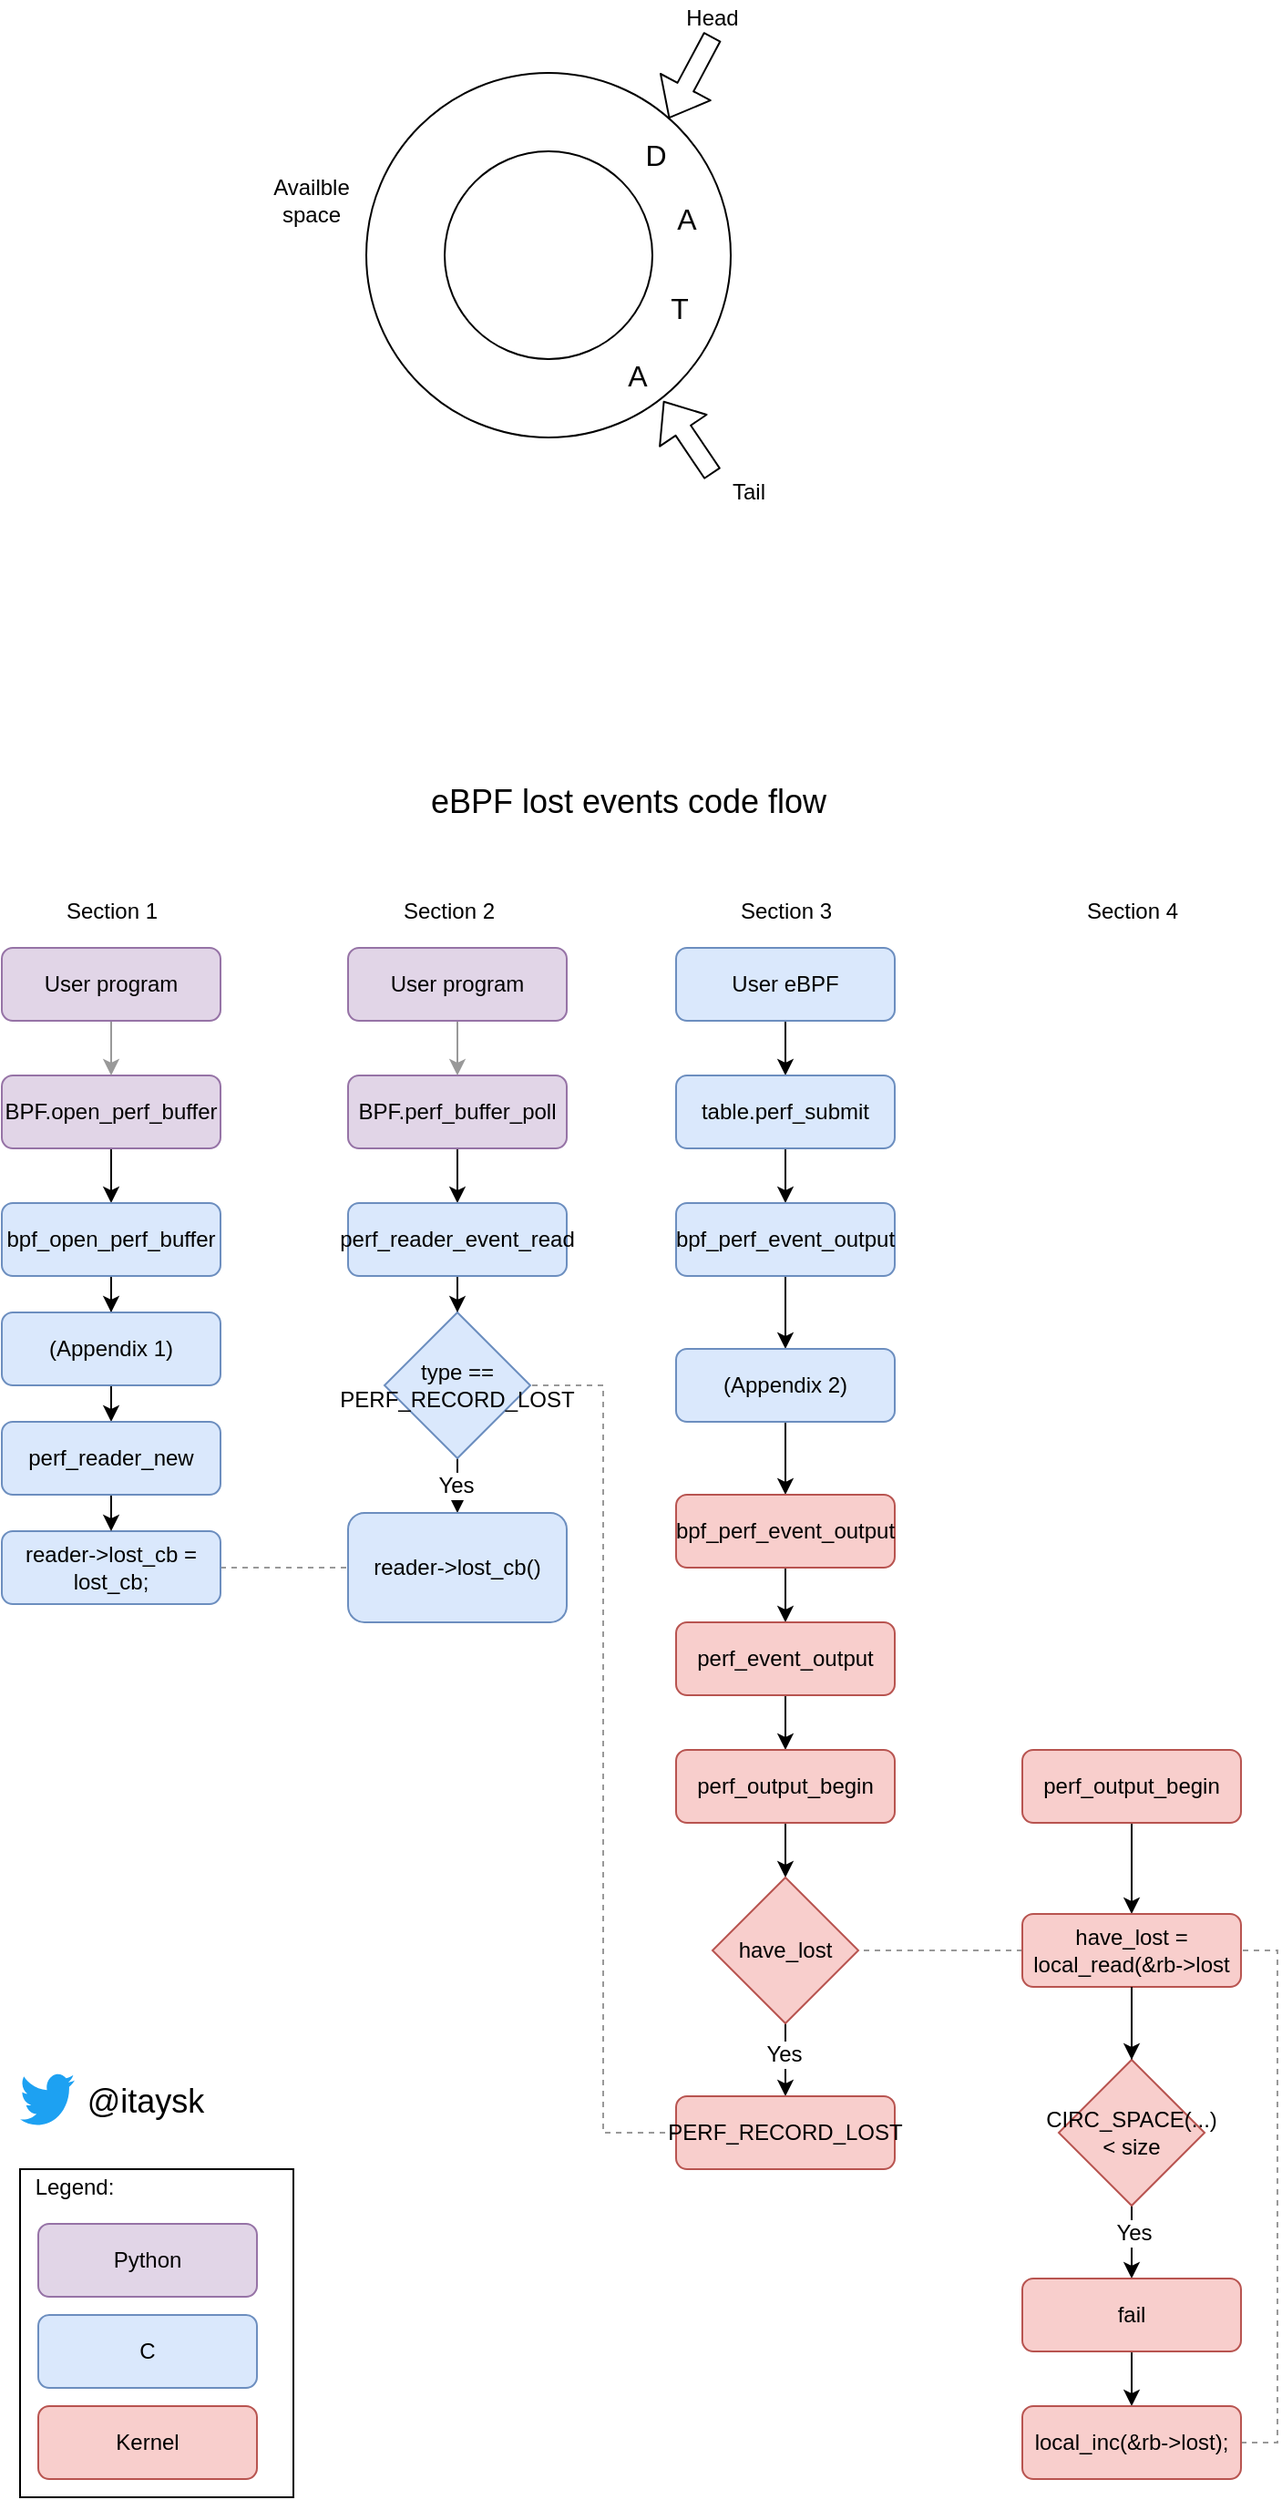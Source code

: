 <mxfile version="12.9.14" type="google"><diagram id="C5RBs43oDa-KdzZeNtuy" name="Page-1"><mxGraphModel dx="1186" dy="2817" grid="1" gridSize="10" guides="1" tooltips="1" connect="1" arrows="1" fold="1" page="1" pageScale="1" pageWidth="827" pageHeight="1169" math="0" shadow="0"><root><mxCell id="WIyWlLk6GJQsqaUBKTNV-0"/><mxCell id="WIyWlLk6GJQsqaUBKTNV-1" parent="WIyWlLk6GJQsqaUBKTNV-0"/><mxCell id="_O8QiDo8oWFeA05ioJwg-13" value="" style="rounded=0;whiteSpace=wrap;html=1;" parent="WIyWlLk6GJQsqaUBKTNV-1" vertex="1"><mxGeometry x="80" y="640" width="150" height="180" as="geometry"/></mxCell><mxCell id="t-BU8OHa_EUh7V615U-S-7" value="" style="edgeStyle=orthogonalEdgeStyle;rounded=0;orthogonalLoop=1;jettySize=auto;html=1;" parent="WIyWlLk6GJQsqaUBKTNV-1" source="WIyWlLk6GJQsqaUBKTNV-3" target="t-BU8OHa_EUh7V615U-S-6" edge="1"><mxGeometry relative="1" as="geometry"/></mxCell><mxCell id="WIyWlLk6GJQsqaUBKTNV-3" value="BPF.open_perf_buffer" style="rounded=1;whiteSpace=wrap;html=1;fontSize=12;glass=0;strokeWidth=1;shadow=0;fillColor=#e1d5e7;strokeColor=#9673a6;" parent="WIyWlLk6GJQsqaUBKTNV-1" vertex="1"><mxGeometry x="70" y="40" width="120" height="40" as="geometry"/></mxCell><mxCell id="_O8QiDo8oWFeA05ioJwg-10" style="edgeStyle=orthogonalEdgeStyle;rounded=0;orthogonalLoop=1;jettySize=auto;html=1;exitX=0.5;exitY=1;exitDx=0;exitDy=0;entryX=0.5;entryY=0;entryDx=0;entryDy=0;strokeColor=#999999;" parent="WIyWlLk6GJQsqaUBKTNV-1" source="WIyWlLk6GJQsqaUBKTNV-7" target="WIyWlLk6GJQsqaUBKTNV-3" edge="1"><mxGeometry relative="1" as="geometry"/></mxCell><mxCell id="WIyWlLk6GJQsqaUBKTNV-7" value="User program" style="rounded=1;whiteSpace=wrap;html=1;fontSize=12;glass=0;strokeWidth=1;shadow=0;fillColor=#e1d5e7;strokeColor=#9673a6;" parent="WIyWlLk6GJQsqaUBKTNV-1" vertex="1"><mxGeometry x="70" y="-30" width="120" height="40" as="geometry"/></mxCell><mxCell id="t-BU8OHa_EUh7V615U-S-10" value="" style="edgeStyle=orthogonalEdgeStyle;rounded=0;orthogonalLoop=1;jettySize=auto;html=1;" parent="WIyWlLk6GJQsqaUBKTNV-1" source="t-BU8OHa_EUh7V615U-S-6" target="t-BU8OHa_EUh7V615U-S-8" edge="1"><mxGeometry relative="1" as="geometry"/></mxCell><mxCell id="t-BU8OHa_EUh7V615U-S-6" value="bpf_open_perf_buffer" style="rounded=1;whiteSpace=wrap;html=1;fontSize=12;glass=0;strokeWidth=1;shadow=0;fillColor=#dae8fc;strokeColor=#6c8ebf;" parent="WIyWlLk6GJQsqaUBKTNV-1" vertex="1"><mxGeometry x="70" y="110" width="120" height="40" as="geometry"/></mxCell><mxCell id="_O8QiDo8oWFeA05ioJwg-3" style="edgeStyle=orthogonalEdgeStyle;rounded=0;orthogonalLoop=1;jettySize=auto;html=1;exitX=0.5;exitY=1;exitDx=0;exitDy=0;entryX=0.5;entryY=0;entryDx=0;entryDy=0;" parent="WIyWlLk6GJQsqaUBKTNV-1" source="t-BU8OHa_EUh7V615U-S-8" target="_O8QiDo8oWFeA05ioJwg-1" edge="1"><mxGeometry relative="1" as="geometry"/></mxCell><mxCell id="t-BU8OHa_EUh7V615U-S-8" value="(Appendix 1)" style="rounded=1;whiteSpace=wrap;html=1;fontSize=12;glass=0;strokeWidth=1;shadow=0;fillColor=#dae8fc;strokeColor=#6c8ebf;" parent="WIyWlLk6GJQsqaUBKTNV-1" vertex="1"><mxGeometry x="70" y="170" width="120" height="40" as="geometry"/></mxCell><mxCell id="t-BU8OHa_EUh7V615U-S-69" value="" style="edgeStyle=orthogonalEdgeStyle;rounded=0;orthogonalLoop=1;jettySize=auto;html=1;dashed=1;endArrow=none;endFill=0;strokeColor=#999999;" parent="WIyWlLk6GJQsqaUBKTNV-1" source="t-BU8OHa_EUh7V615U-S-9" target="t-BU8OHa_EUh7V615U-S-29" edge="1"><mxGeometry relative="1" as="geometry"/></mxCell><mxCell id="t-BU8OHa_EUh7V615U-S-9" value="reader-&amp;gt;lost_cb = lost_cb;" style="rounded=1;whiteSpace=wrap;html=1;fontSize=12;glass=0;strokeWidth=1;shadow=0;fillColor=#dae8fc;strokeColor=#6c8ebf;" parent="WIyWlLk6GJQsqaUBKTNV-1" vertex="1"><mxGeometry x="70" y="290" width="120" height="40" as="geometry"/></mxCell><mxCell id="t-BU8OHa_EUh7V615U-S-14" value="" style="edgeStyle=orthogonalEdgeStyle;rounded=0;orthogonalLoop=1;jettySize=auto;html=1;" parent="WIyWlLk6GJQsqaUBKTNV-1" source="t-BU8OHa_EUh7V615U-S-15" target="t-BU8OHa_EUh7V615U-S-20" edge="1"><mxGeometry relative="1" as="geometry"/></mxCell><mxCell id="t-BU8OHa_EUh7V615U-S-15" value="BPF.perf_buffer_poll" style="rounded=1;whiteSpace=wrap;html=1;fontSize=12;glass=0;strokeWidth=1;shadow=0;fillColor=#e1d5e7;strokeColor=#9673a6;" parent="WIyWlLk6GJQsqaUBKTNV-1" vertex="1"><mxGeometry x="260" y="40" width="120" height="40" as="geometry"/></mxCell><mxCell id="_O8QiDo8oWFeA05ioJwg-9" style="edgeStyle=orthogonalEdgeStyle;rounded=0;orthogonalLoop=1;jettySize=auto;html=1;exitX=0.5;exitY=1;exitDx=0;exitDy=0;entryX=0.5;entryY=0;entryDx=0;entryDy=0;strokeColor=#999999;" parent="WIyWlLk6GJQsqaUBKTNV-1" source="t-BU8OHa_EUh7V615U-S-18" target="t-BU8OHa_EUh7V615U-S-15" edge="1"><mxGeometry relative="1" as="geometry"/></mxCell><mxCell id="t-BU8OHa_EUh7V615U-S-18" value="User program" style="rounded=1;whiteSpace=wrap;html=1;fontSize=12;glass=0;strokeWidth=1;shadow=0;fillColor=#e1d5e7;strokeColor=#9673a6;" parent="WIyWlLk6GJQsqaUBKTNV-1" vertex="1"><mxGeometry x="260" y="-30" width="120" height="40" as="geometry"/></mxCell><mxCell id="t-BU8OHa_EUh7V615U-S-25" value="" style="edgeStyle=orthogonalEdgeStyle;rounded=0;orthogonalLoop=1;jettySize=auto;html=1;" parent="WIyWlLk6GJQsqaUBKTNV-1" source="t-BU8OHa_EUh7V615U-S-20" target="t-BU8OHa_EUh7V615U-S-24" edge="1"><mxGeometry relative="1" as="geometry"/></mxCell><mxCell id="t-BU8OHa_EUh7V615U-S-20" value="perf_reader_event_read" style="rounded=1;whiteSpace=wrap;html=1;fontSize=12;glass=0;strokeWidth=1;shadow=0;fillColor=#dae8fc;strokeColor=#6c8ebf;" parent="WIyWlLk6GJQsqaUBKTNV-1" vertex="1"><mxGeometry x="260" y="110" width="120" height="40" as="geometry"/></mxCell><mxCell id="t-BU8OHa_EUh7V615U-S-27" value="" style="edgeStyle=orthogonalEdgeStyle;rounded=0;orthogonalLoop=1;jettySize=auto;html=1;entryX=0.5;entryY=0;entryDx=0;entryDy=0;" parent="WIyWlLk6GJQsqaUBKTNV-1" source="t-BU8OHa_EUh7V615U-S-24" target="t-BU8OHa_EUh7V615U-S-29" edge="1"><mxGeometry relative="1" as="geometry"><mxPoint x="320" y="360" as="targetPoint"/></mxGeometry></mxCell><mxCell id="t-BU8OHa_EUh7V615U-S-28" value="Yes" style="text;html=1;align=center;verticalAlign=middle;resizable=0;points=[];labelBackgroundColor=#ffffff;" parent="t-BU8OHa_EUh7V615U-S-27" vertex="1" connectable="0"><mxGeometry x="0.025" y="1" relative="1" as="geometry"><mxPoint as="offset"/></mxGeometry></mxCell><mxCell id="t-BU8OHa_EUh7V615U-S-24" value="type == PERF_RECORD_LOST" style="rhombus;whiteSpace=wrap;html=1;fillColor=#dae8fc;strokeColor=#6c8ebf;" parent="WIyWlLk6GJQsqaUBKTNV-1" vertex="1"><mxGeometry x="280" y="170" width="80" height="80" as="geometry"/></mxCell><mxCell id="t-BU8OHa_EUh7V615U-S-29" value="reader-&amp;gt;lost_cb()" style="rounded=1;whiteSpace=wrap;html=1;fillColor=#dae8fc;strokeColor=#6c8ebf;" parent="WIyWlLk6GJQsqaUBKTNV-1" vertex="1"><mxGeometry x="260" y="280" width="120" height="60" as="geometry"/></mxCell><mxCell id="t-BU8OHa_EUh7V615U-S-32" value="" style="edgeStyle=orthogonalEdgeStyle;rounded=0;orthogonalLoop=1;jettySize=auto;html=1;" parent="WIyWlLk6GJQsqaUBKTNV-1" source="t-BU8OHa_EUh7V615U-S-30" target="t-BU8OHa_EUh7V615U-S-31" edge="1"><mxGeometry relative="1" as="geometry"/></mxCell><mxCell id="t-BU8OHa_EUh7V615U-S-30" value="User eBPF" style="rounded=1;whiteSpace=wrap;html=1;fontSize=12;glass=0;strokeWidth=1;shadow=0;fillColor=#dae8fc;strokeColor=#6c8ebf;" parent="WIyWlLk6GJQsqaUBKTNV-1" vertex="1"><mxGeometry x="440" y="-30" width="120" height="40" as="geometry"/></mxCell><mxCell id="t-BU8OHa_EUh7V615U-S-35" value="" style="edgeStyle=orthogonalEdgeStyle;rounded=0;orthogonalLoop=1;jettySize=auto;html=1;" parent="WIyWlLk6GJQsqaUBKTNV-1" source="t-BU8OHa_EUh7V615U-S-31" target="t-BU8OHa_EUh7V615U-S-34" edge="1"><mxGeometry relative="1" as="geometry"/></mxCell><mxCell id="t-BU8OHa_EUh7V615U-S-31" value="table.perf_submit" style="rounded=1;whiteSpace=wrap;html=1;fontSize=12;glass=0;strokeWidth=1;shadow=0;fillColor=#dae8fc;strokeColor=#6c8ebf;" parent="WIyWlLk6GJQsqaUBKTNV-1" vertex="1"><mxGeometry x="440" y="40" width="120" height="40" as="geometry"/></mxCell><mxCell id="t-BU8OHa_EUh7V615U-S-37" value="" style="edgeStyle=orthogonalEdgeStyle;rounded=0;orthogonalLoop=1;jettySize=auto;html=1;" parent="WIyWlLk6GJQsqaUBKTNV-1" source="t-BU8OHa_EUh7V615U-S-34" target="t-BU8OHa_EUh7V615U-S-36" edge="1"><mxGeometry relative="1" as="geometry"/></mxCell><mxCell id="t-BU8OHa_EUh7V615U-S-34" value="bpf_perf_event_output" style="rounded=1;whiteSpace=wrap;html=1;fontSize=12;glass=0;strokeWidth=1;shadow=0;fillColor=#dae8fc;strokeColor=#6c8ebf;" parent="WIyWlLk6GJQsqaUBKTNV-1" vertex="1"><mxGeometry x="440" y="110" width="120" height="40" as="geometry"/></mxCell><mxCell id="t-BU8OHa_EUh7V615U-S-39" value="" style="edgeStyle=orthogonalEdgeStyle;rounded=0;orthogonalLoop=1;jettySize=auto;html=1;" parent="WIyWlLk6GJQsqaUBKTNV-1" source="t-BU8OHa_EUh7V615U-S-36" target="t-BU8OHa_EUh7V615U-S-38" edge="1"><mxGeometry relative="1" as="geometry"/></mxCell><mxCell id="t-BU8OHa_EUh7V615U-S-36" value="(Appendix 2)" style="rounded=1;whiteSpace=wrap;html=1;fontSize=12;glass=0;strokeWidth=1;shadow=0;fillColor=#dae8fc;strokeColor=#6c8ebf;" parent="WIyWlLk6GJQsqaUBKTNV-1" vertex="1"><mxGeometry x="440" y="190" width="120" height="40" as="geometry"/></mxCell><mxCell id="t-BU8OHa_EUh7V615U-S-41" value="" style="edgeStyle=orthogonalEdgeStyle;rounded=0;orthogonalLoop=1;jettySize=auto;html=1;" parent="WIyWlLk6GJQsqaUBKTNV-1" source="t-BU8OHa_EUh7V615U-S-38" target="t-BU8OHa_EUh7V615U-S-40" edge="1"><mxGeometry relative="1" as="geometry"/></mxCell><mxCell id="t-BU8OHa_EUh7V615U-S-38" value="bpf_perf_event_output" style="rounded=1;whiteSpace=wrap;html=1;fontSize=12;glass=0;strokeWidth=1;shadow=0;fillColor=#f8cecc;strokeColor=#b85450;" parent="WIyWlLk6GJQsqaUBKTNV-1" vertex="1"><mxGeometry x="440" y="270" width="120" height="40" as="geometry"/></mxCell><mxCell id="t-BU8OHa_EUh7V615U-S-43" value="" style="edgeStyle=orthogonalEdgeStyle;rounded=0;orthogonalLoop=1;jettySize=auto;html=1;" parent="WIyWlLk6GJQsqaUBKTNV-1" source="t-BU8OHa_EUh7V615U-S-40" target="t-BU8OHa_EUh7V615U-S-42" edge="1"><mxGeometry relative="1" as="geometry"/></mxCell><mxCell id="t-BU8OHa_EUh7V615U-S-40" value="perf_event_output" style="rounded=1;whiteSpace=wrap;html=1;fontSize=12;glass=0;strokeWidth=1;shadow=0;fillColor=#f8cecc;strokeColor=#b85450;" parent="WIyWlLk6GJQsqaUBKTNV-1" vertex="1"><mxGeometry x="440" y="340" width="120" height="40" as="geometry"/></mxCell><mxCell id="t-BU8OHa_EUh7V615U-S-45" value="" style="edgeStyle=orthogonalEdgeStyle;rounded=0;orthogonalLoop=1;jettySize=auto;html=1;" parent="WIyWlLk6GJQsqaUBKTNV-1" source="t-BU8OHa_EUh7V615U-S-42" target="t-BU8OHa_EUh7V615U-S-44" edge="1"><mxGeometry relative="1" as="geometry"/></mxCell><mxCell id="t-BU8OHa_EUh7V615U-S-42" value="perf_output_begin" style="rounded=1;whiteSpace=wrap;html=1;fontSize=12;glass=0;strokeWidth=1;shadow=0;fillColor=#f8cecc;strokeColor=#b85450;" parent="WIyWlLk6GJQsqaUBKTNV-1" vertex="1"><mxGeometry x="440" y="410" width="120" height="40" as="geometry"/></mxCell><mxCell id="t-BU8OHa_EUh7V615U-S-47" value="" style="edgeStyle=orthogonalEdgeStyle;rounded=0;orthogonalLoop=1;jettySize=auto;html=1;entryX=0.5;entryY=0;entryDx=0;entryDy=0;" parent="WIyWlLk6GJQsqaUBKTNV-1" source="t-BU8OHa_EUh7V615U-S-44" target="t-BU8OHa_EUh7V615U-S-49" edge="1"><mxGeometry relative="1" as="geometry"><mxPoint x="500" y="660" as="targetPoint"/></mxGeometry></mxCell><mxCell id="t-BU8OHa_EUh7V615U-S-63" value="Yes" style="text;html=1;align=center;verticalAlign=middle;resizable=0;points=[];labelBackgroundColor=#ffffff;" parent="t-BU8OHa_EUh7V615U-S-47" vertex="1" connectable="0"><mxGeometry x="-0.15" y="-1" relative="1" as="geometry"><mxPoint as="offset"/></mxGeometry></mxCell><mxCell id="t-BU8OHa_EUh7V615U-S-44" value="have_lost" style="rhombus;whiteSpace=wrap;html=1;fillColor=#f8cecc;strokeColor=#b85450;" parent="WIyWlLk6GJQsqaUBKTNV-1" vertex="1"><mxGeometry x="460" y="480" width="80" height="80" as="geometry"/></mxCell><mxCell id="t-BU8OHa_EUh7V615U-S-74" value="" style="edgeStyle=orthogonalEdgeStyle;rounded=0;orthogonalLoop=1;jettySize=auto;html=1;dashed=1;endArrow=none;endFill=0;entryX=1;entryY=0.5;entryDx=0;entryDy=0;strokeColor=#999999;" parent="WIyWlLk6GJQsqaUBKTNV-1" source="t-BU8OHa_EUh7V615U-S-49" target="t-BU8OHa_EUh7V615U-S-24" edge="1"><mxGeometry relative="1" as="geometry"><mxPoint x="400" y="320" as="targetPoint"/></mxGeometry></mxCell><mxCell id="t-BU8OHa_EUh7V615U-S-49" value="PERF_RECORD_LOST" style="rounded=1;whiteSpace=wrap;html=1;fontSize=12;glass=0;strokeWidth=1;shadow=0;fillColor=#f8cecc;strokeColor=#b85450;" parent="WIyWlLk6GJQsqaUBKTNV-1" vertex="1"><mxGeometry x="440" y="600" width="120" height="40" as="geometry"/></mxCell><mxCell id="t-BU8OHa_EUh7V615U-S-52" value="" style="edgeStyle=orthogonalEdgeStyle;rounded=0;orthogonalLoop=1;jettySize=auto;html=1;" parent="WIyWlLk6GJQsqaUBKTNV-1" source="t-BU8OHa_EUh7V615U-S-50" target="t-BU8OHa_EUh7V615U-S-51" edge="1"><mxGeometry relative="1" as="geometry"/></mxCell><mxCell id="t-BU8OHa_EUh7V615U-S-50" value="perf_output_begin" style="rounded=1;whiteSpace=wrap;html=1;fontSize=12;glass=0;strokeWidth=1;shadow=0;fillColor=#f8cecc;strokeColor=#b85450;" parent="WIyWlLk6GJQsqaUBKTNV-1" vertex="1"><mxGeometry x="630" y="410" width="120" height="40" as="geometry"/></mxCell><mxCell id="t-BU8OHa_EUh7V615U-S-54" value="" style="edgeStyle=orthogonalEdgeStyle;rounded=0;orthogonalLoop=1;jettySize=auto;html=1;" parent="WIyWlLk6GJQsqaUBKTNV-1" source="t-BU8OHa_EUh7V615U-S-55" edge="1"><mxGeometry relative="1" as="geometry"><mxPoint x="690" y="600" as="targetPoint"/></mxGeometry></mxCell><mxCell id="t-BU8OHa_EUh7V615U-S-70" value="" style="edgeStyle=orthogonalEdgeStyle;rounded=0;orthogonalLoop=1;jettySize=auto;html=1;dashed=1;endArrow=none;endFill=0;entryX=1;entryY=0.5;entryDx=0;entryDy=0;strokeColor=#999999;" parent="WIyWlLk6GJQsqaUBKTNV-1" source="t-BU8OHa_EUh7V615U-S-51" target="t-BU8OHa_EUh7V615U-S-44" edge="1"><mxGeometry relative="1" as="geometry"/></mxCell><mxCell id="t-BU8OHa_EUh7V615U-S-51" value="have_lost = local_read(&amp;amp;rb-&amp;gt;lost" style="rounded=1;whiteSpace=wrap;html=1;fontSize=12;glass=0;strokeWidth=1;shadow=0;fillColor=#f8cecc;strokeColor=#b85450;" parent="WIyWlLk6GJQsqaUBKTNV-1" vertex="1"><mxGeometry x="630" y="500" width="120" height="40" as="geometry"/></mxCell><mxCell id="t-BU8OHa_EUh7V615U-S-57" value="" style="edgeStyle=orthogonalEdgeStyle;rounded=0;orthogonalLoop=1;jettySize=auto;html=1;entryX=0.5;entryY=0;entryDx=0;entryDy=0;" parent="WIyWlLk6GJQsqaUBKTNV-1" source="t-BU8OHa_EUh7V615U-S-55" target="t-BU8OHa_EUh7V615U-S-58" edge="1"><mxGeometry relative="1" as="geometry"><mxPoint x="690" y="760" as="targetPoint"/></mxGeometry></mxCell><mxCell id="t-BU8OHa_EUh7V615U-S-62" value="Yes" style="text;html=1;align=center;verticalAlign=middle;resizable=0;points=[];labelBackgroundColor=#ffffff;" parent="t-BU8OHa_EUh7V615U-S-57" vertex="1" connectable="0"><mxGeometry x="-0.25" y="1" relative="1" as="geometry"><mxPoint as="offset"/></mxGeometry></mxCell><mxCell id="t-BU8OHa_EUh7V615U-S-60" value="" style="edgeStyle=orthogonalEdgeStyle;rounded=0;orthogonalLoop=1;jettySize=auto;html=1;" parent="WIyWlLk6GJQsqaUBKTNV-1" source="t-BU8OHa_EUh7V615U-S-58" target="t-BU8OHa_EUh7V615U-S-59" edge="1"><mxGeometry relative="1" as="geometry"/></mxCell><mxCell id="t-BU8OHa_EUh7V615U-S-58" value="fail" style="rounded=1;whiteSpace=wrap;html=1;fontSize=12;glass=0;strokeWidth=1;shadow=0;fillColor=#f8cecc;strokeColor=#b85450;" parent="WIyWlLk6GJQsqaUBKTNV-1" vertex="1"><mxGeometry x="630" y="700" width="120" height="40" as="geometry"/></mxCell><mxCell id="t-BU8OHa_EUh7V615U-S-72" value="" style="edgeStyle=orthogonalEdgeStyle;rounded=0;orthogonalLoop=1;jettySize=auto;html=1;dashed=1;endArrow=none;endFill=0;entryX=1;entryY=0.5;entryDx=0;entryDy=0;strokeColor=#999999;" parent="WIyWlLk6GJQsqaUBKTNV-1" source="t-BU8OHa_EUh7V615U-S-59" target="t-BU8OHa_EUh7V615U-S-51" edge="1"><mxGeometry relative="1" as="geometry"><mxPoint x="830" y="780" as="targetPoint"/><Array as="points"><mxPoint x="770" y="790"/><mxPoint x="770" y="520"/></Array></mxGeometry></mxCell><mxCell id="t-BU8OHa_EUh7V615U-S-59" value="local_inc(&amp;amp;rb-&amp;gt;lost);" style="rounded=1;whiteSpace=wrap;html=1;fontSize=12;glass=0;strokeWidth=1;shadow=0;fillColor=#f8cecc;strokeColor=#b85450;" parent="WIyWlLk6GJQsqaUBKTNV-1" vertex="1"><mxGeometry x="630" y="770" width="120" height="40" as="geometry"/></mxCell><mxCell id="t-BU8OHa_EUh7V615U-S-55" value="CIRC_SPACE(...) &amp;lt; size" style="rhombus;whiteSpace=wrap;html=1;fillColor=#f8cecc;strokeColor=#b85450;" parent="WIyWlLk6GJQsqaUBKTNV-1" vertex="1"><mxGeometry x="650" y="580" width="80" height="80" as="geometry"/></mxCell><mxCell id="t-BU8OHa_EUh7V615U-S-61" value="" style="edgeStyle=orthogonalEdgeStyle;rounded=0;orthogonalLoop=1;jettySize=auto;html=1;" parent="WIyWlLk6GJQsqaUBKTNV-1" source="t-BU8OHa_EUh7V615U-S-51" target="t-BU8OHa_EUh7V615U-S-55" edge="1"><mxGeometry relative="1" as="geometry"><mxPoint x="690" y="520" as="sourcePoint"/><mxPoint x="690" y="600" as="targetPoint"/></mxGeometry></mxCell><mxCell id="H5iT4GwEFemo7kriO6Mx-0" value="" style="verticalLabelPosition=bottom;verticalAlign=top;html=1;shape=mxgraph.basic.donut;dx=43;" parent="WIyWlLk6GJQsqaUBKTNV-1" vertex="1"><mxGeometry x="270" y="-510" width="200" height="200" as="geometry"/></mxCell><mxCell id="H5iT4GwEFemo7kriO6Mx-3" value="" style="shape=flexArrow;endArrow=classic;html=1;entryX=0.83;entryY=0.125;entryDx=0;entryDy=0;entryPerimeter=0;" parent="WIyWlLk6GJQsqaUBKTNV-1" target="H5iT4GwEFemo7kriO6Mx-0" edge="1"><mxGeometry width="50" height="50" relative="1" as="geometry"><mxPoint x="460" y="-530" as="sourcePoint"/><mxPoint x="469" y="-490" as="targetPoint"/></mxGeometry></mxCell><mxCell id="H5iT4GwEFemo7kriO6Mx-4" value="Head" style="text;html=1;strokeColor=none;fillColor=none;align=center;verticalAlign=middle;whiteSpace=wrap;rounded=0;" parent="WIyWlLk6GJQsqaUBKTNV-1" vertex="1"><mxGeometry x="440" y="-550" width="40" height="20" as="geometry"/></mxCell><mxCell id="H5iT4GwEFemo7kriO6Mx-5" value="" style="shape=flexArrow;endArrow=classic;html=1;entryX=0.815;entryY=0.9;entryDx=0;entryDy=0;entryPerimeter=0;exitX=0;exitY=0;exitDx=0;exitDy=0;" parent="WIyWlLk6GJQsqaUBKTNV-1" source="H5iT4GwEFemo7kriO6Mx-6" target="H5iT4GwEFemo7kriO6Mx-0" edge="1"><mxGeometry width="50" height="50" relative="1" as="geometry"><mxPoint x="500" y="-260" as="sourcePoint"/><mxPoint x="500" y="-210" as="targetPoint"/></mxGeometry></mxCell><mxCell id="H5iT4GwEFemo7kriO6Mx-6" value="Tail" style="text;html=1;strokeColor=none;fillColor=none;align=center;verticalAlign=middle;whiteSpace=wrap;rounded=0;" parent="WIyWlLk6GJQsqaUBKTNV-1" vertex="1"><mxGeometry x="460" y="-290" width="40" height="20" as="geometry"/></mxCell><mxCell id="H5iT4GwEFemo7kriO6Mx-8" value="&lt;font style=&quot;font-size: 16px&quot;&gt;D&lt;/font&gt;" style="text;html=1;strokeColor=none;fillColor=none;align=center;verticalAlign=middle;whiteSpace=wrap;rounded=0;" parent="WIyWlLk6GJQsqaUBKTNV-1" vertex="1"><mxGeometry x="409" y="-475" width="40" height="20" as="geometry"/></mxCell><mxCell id="H5iT4GwEFemo7kriO6Mx-9" value="&lt;font style=&quot;font-size: 16px&quot;&gt;A&lt;/font&gt;" style="text;html=1;strokeColor=none;fillColor=none;align=center;verticalAlign=middle;whiteSpace=wrap;rounded=0;" parent="WIyWlLk6GJQsqaUBKTNV-1" vertex="1"><mxGeometry x="426" y="-440" width="40" height="20" as="geometry"/></mxCell><mxCell id="H5iT4GwEFemo7kriO6Mx-10" value="&lt;font style=&quot;font-size: 16px&quot;&gt;T&lt;/font&gt;" style="text;html=1;strokeColor=none;fillColor=none;align=center;verticalAlign=middle;whiteSpace=wrap;rounded=0;" parent="WIyWlLk6GJQsqaUBKTNV-1" vertex="1"><mxGeometry x="422" y="-391" width="40" height="20" as="geometry"/></mxCell><mxCell id="H5iT4GwEFemo7kriO6Mx-11" value="&lt;font style=&quot;font-size: 16px&quot;&gt;A&lt;/font&gt;" style="text;html=1;strokeColor=none;fillColor=none;align=center;verticalAlign=middle;whiteSpace=wrap;rounded=0;" parent="WIyWlLk6GJQsqaUBKTNV-1" vertex="1"><mxGeometry x="399" y="-354" width="40" height="20" as="geometry"/></mxCell><mxCell id="H5iT4GwEFemo7kriO6Mx-14" value="Availble space" style="text;html=1;strokeColor=none;fillColor=none;align=center;verticalAlign=middle;whiteSpace=wrap;rounded=0;" parent="WIyWlLk6GJQsqaUBKTNV-1" vertex="1"><mxGeometry x="220" y="-450" width="40" height="20" as="geometry"/></mxCell><mxCell id="_O8QiDo8oWFeA05ioJwg-4" style="edgeStyle=orthogonalEdgeStyle;rounded=0;orthogonalLoop=1;jettySize=auto;html=1;exitX=0.5;exitY=1;exitDx=0;exitDy=0;entryX=0.5;entryY=0;entryDx=0;entryDy=0;" parent="WIyWlLk6GJQsqaUBKTNV-1" source="_O8QiDo8oWFeA05ioJwg-1" target="t-BU8OHa_EUh7V615U-S-9" edge="1"><mxGeometry relative="1" as="geometry"/></mxCell><mxCell id="_O8QiDo8oWFeA05ioJwg-1" value="perf_reader_new" style="rounded=1;whiteSpace=wrap;html=1;fontSize=12;glass=0;strokeWidth=1;shadow=0;fillColor=#dae8fc;strokeColor=#6c8ebf;" parent="WIyWlLk6GJQsqaUBKTNV-1" vertex="1"><mxGeometry x="70" y="230" width="120" height="40" as="geometry"/></mxCell><mxCell id="_O8QiDo8oWFeA05ioJwg-5" value="Section 1" style="text;html=1;align=center;verticalAlign=middle;resizable=0;points=[];autosize=1;" parent="WIyWlLk6GJQsqaUBKTNV-1" vertex="1"><mxGeometry x="95" y="-60" width="70" height="20" as="geometry"/></mxCell><mxCell id="_O8QiDo8oWFeA05ioJwg-6" value="Section 2" style="text;html=1;align=center;verticalAlign=middle;resizable=0;points=[];autosize=1;" parent="WIyWlLk6GJQsqaUBKTNV-1" vertex="1"><mxGeometry x="280" y="-60" width="70" height="20" as="geometry"/></mxCell><mxCell id="_O8QiDo8oWFeA05ioJwg-7" value="Section 3" style="text;html=1;align=center;verticalAlign=middle;resizable=0;points=[];autosize=1;" parent="WIyWlLk6GJQsqaUBKTNV-1" vertex="1"><mxGeometry x="465" y="-60" width="70" height="20" as="geometry"/></mxCell><mxCell id="_O8QiDo8oWFeA05ioJwg-8" value="Section 4" style="text;html=1;align=center;verticalAlign=middle;resizable=0;points=[];autosize=1;" parent="WIyWlLk6GJQsqaUBKTNV-1" vertex="1"><mxGeometry x="655" y="-60" width="70" height="20" as="geometry"/></mxCell><mxCell id="_O8QiDo8oWFeA05ioJwg-12" value="Legend:" style="text;html=1;strokeColor=none;fillColor=none;align=center;verticalAlign=middle;whiteSpace=wrap;rounded=0;" parent="WIyWlLk6GJQsqaUBKTNV-1" vertex="1"><mxGeometry x="90" y="640" width="40" height="20" as="geometry"/></mxCell><mxCell id="_O8QiDo8oWFeA05ioJwg-14" value="Kernel" style="rounded=1;whiteSpace=wrap;html=1;fontSize=12;glass=0;strokeWidth=1;shadow=0;fillColor=#f8cecc;strokeColor=#b85450;" parent="WIyWlLk6GJQsqaUBKTNV-1" vertex="1"><mxGeometry x="90" y="770" width="120" height="40" as="geometry"/></mxCell><mxCell id="_O8QiDo8oWFeA05ioJwg-15" value="C" style="rounded=1;whiteSpace=wrap;html=1;fontSize=12;glass=0;strokeWidth=1;shadow=0;fillColor=#dae8fc;strokeColor=#6c8ebf;" parent="WIyWlLk6GJQsqaUBKTNV-1" vertex="1"><mxGeometry x="90" y="720" width="120" height="40" as="geometry"/></mxCell><mxCell id="_O8QiDo8oWFeA05ioJwg-16" value="Python" style="rounded=1;whiteSpace=wrap;html=1;fontSize=12;glass=0;strokeWidth=1;shadow=0;fillColor=#e1d5e7;strokeColor=#9673a6;" parent="WIyWlLk6GJQsqaUBKTNV-1" vertex="1"><mxGeometry x="90" y="670" width="120" height="40" as="geometry"/></mxCell><mxCell id="_O8QiDo8oWFeA05ioJwg-19" value="&lt;font style=&quot;font-size: 18px&quot;&gt;eBPF lost events code flow&lt;/font&gt;" style="text;html=1;strokeColor=none;fillColor=none;align=center;verticalAlign=middle;whiteSpace=wrap;rounded=0;" parent="WIyWlLk6GJQsqaUBKTNV-1" vertex="1"><mxGeometry x="279" y="-120" width="270" height="20" as="geometry"/></mxCell><mxCell id="_O8QiDo8oWFeA05ioJwg-22" value="&lt;font style=&quot;font-size: 18px&quot;&gt;@itaysk&lt;/font&gt;" style="text;html=1;strokeColor=none;fillColor=none;align=center;verticalAlign=middle;whiteSpace=wrap;rounded=0;fontSize=20;" parent="WIyWlLk6GJQsqaUBKTNV-1" vertex="1"><mxGeometry x="114" y="589.5" width="70" height="25" as="geometry"/></mxCell><mxCell id="_O8QiDo8oWFeA05ioJwg-23" value="" style="dashed=0;outlineConnect=0;html=1;align=center;labelPosition=center;verticalLabelPosition=bottom;verticalAlign=top;shape=mxgraph.weblogos.twitter;fillColor=#1DA1F2;strokeColor=none" parent="WIyWlLk6GJQsqaUBKTNV-1" vertex="1"><mxGeometry x="80" y="587" width="30" height="30" as="geometry"/></mxCell></root></mxGraphModel></diagram></mxfile>